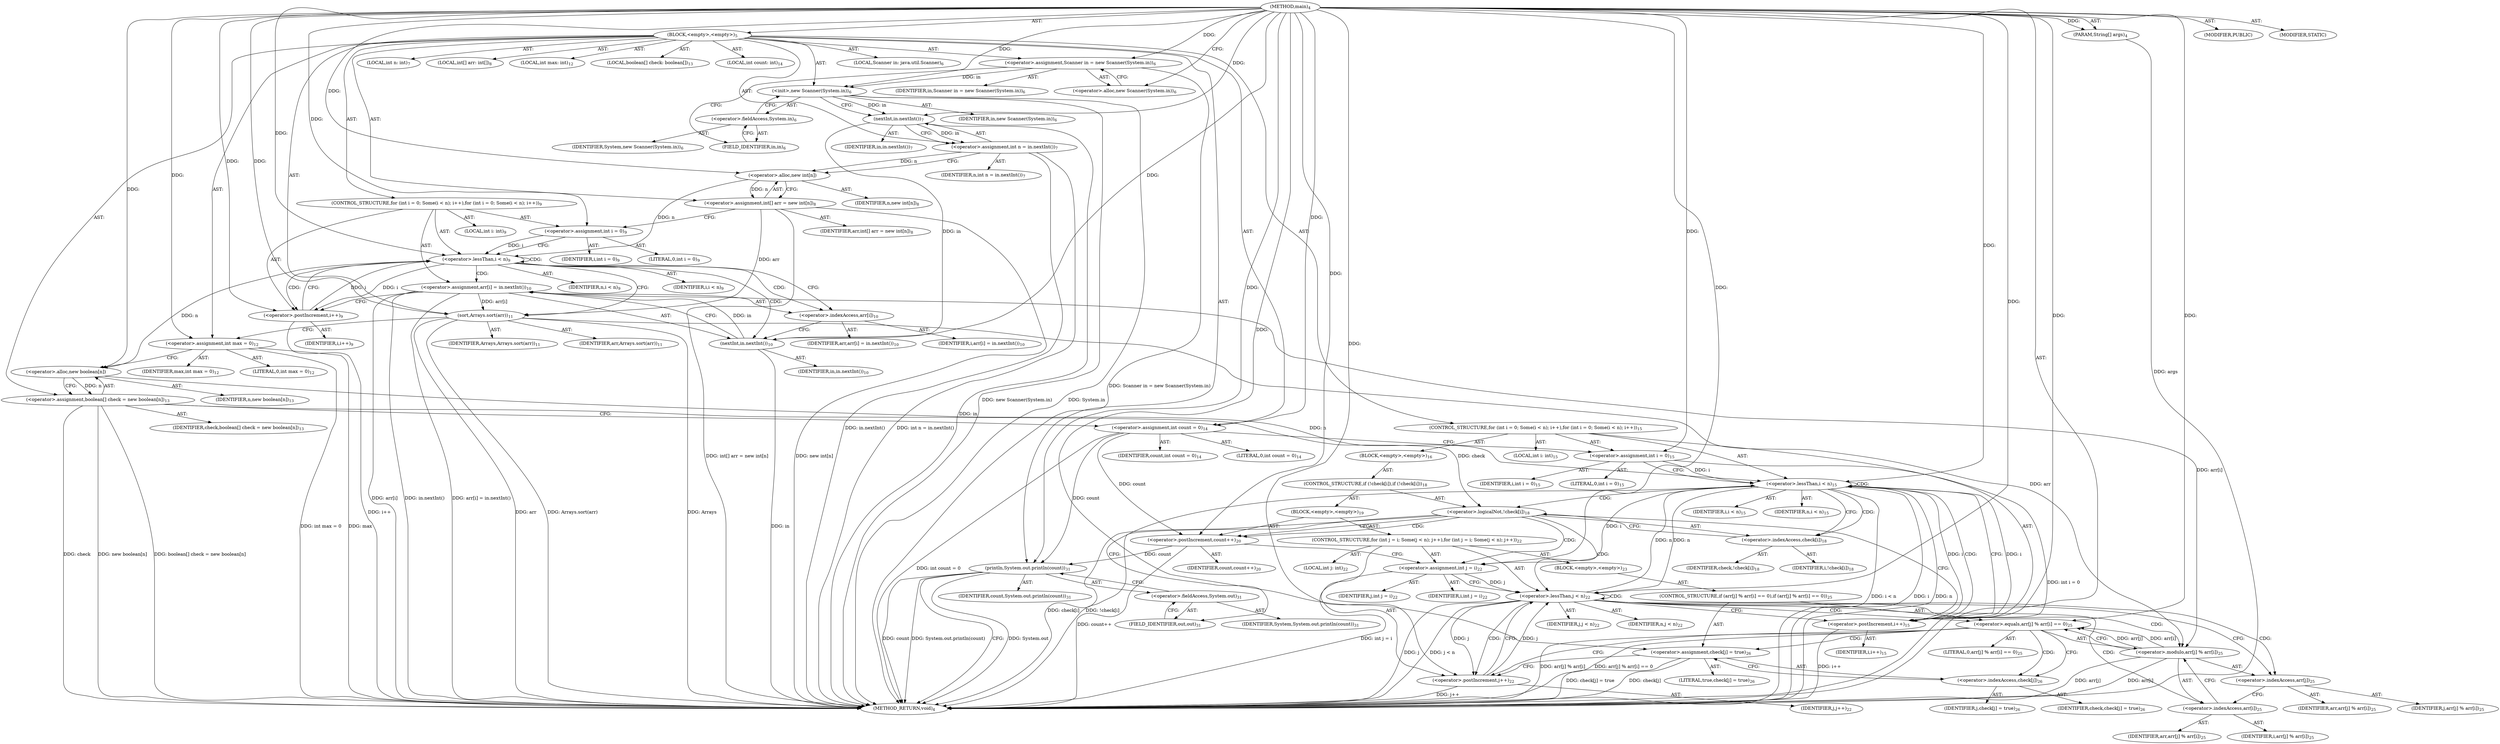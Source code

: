 digraph "main" {  
"19" [label = <(METHOD,main)<SUB>4</SUB>> ]
"20" [label = <(PARAM,String[] args)<SUB>4</SUB>> ]
"21" [label = <(BLOCK,&lt;empty&gt;,&lt;empty&gt;)<SUB>5</SUB>> ]
"4" [label = <(LOCAL,Scanner in: java.util.Scanner)<SUB>6</SUB>> ]
"22" [label = <(&lt;operator&gt;.assignment,Scanner in = new Scanner(System.in))<SUB>6</SUB>> ]
"23" [label = <(IDENTIFIER,in,Scanner in = new Scanner(System.in))<SUB>6</SUB>> ]
"24" [label = <(&lt;operator&gt;.alloc,new Scanner(System.in))<SUB>6</SUB>> ]
"25" [label = <(&lt;init&gt;,new Scanner(System.in))<SUB>6</SUB>> ]
"3" [label = <(IDENTIFIER,in,new Scanner(System.in))<SUB>6</SUB>> ]
"26" [label = <(&lt;operator&gt;.fieldAccess,System.in)<SUB>6</SUB>> ]
"27" [label = <(IDENTIFIER,System,new Scanner(System.in))<SUB>6</SUB>> ]
"28" [label = <(FIELD_IDENTIFIER,in,in)<SUB>6</SUB>> ]
"29" [label = <(LOCAL,int n: int)<SUB>7</SUB>> ]
"30" [label = <(&lt;operator&gt;.assignment,int n = in.nextInt())<SUB>7</SUB>> ]
"31" [label = <(IDENTIFIER,n,int n = in.nextInt())<SUB>7</SUB>> ]
"32" [label = <(nextInt,in.nextInt())<SUB>7</SUB>> ]
"33" [label = <(IDENTIFIER,in,in.nextInt())<SUB>7</SUB>> ]
"34" [label = <(LOCAL,int[] arr: int[])<SUB>8</SUB>> ]
"35" [label = <(&lt;operator&gt;.assignment,int[] arr = new int[n])<SUB>8</SUB>> ]
"36" [label = <(IDENTIFIER,arr,int[] arr = new int[n])<SUB>8</SUB>> ]
"37" [label = <(&lt;operator&gt;.alloc,new int[n])> ]
"38" [label = <(IDENTIFIER,n,new int[n])<SUB>8</SUB>> ]
"39" [label = <(CONTROL_STRUCTURE,for (int i = 0; Some(i &lt; n); i++),for (int i = 0; Some(i &lt; n); i++))<SUB>9</SUB>> ]
"40" [label = <(LOCAL,int i: int)<SUB>9</SUB>> ]
"41" [label = <(&lt;operator&gt;.assignment,int i = 0)<SUB>9</SUB>> ]
"42" [label = <(IDENTIFIER,i,int i = 0)<SUB>9</SUB>> ]
"43" [label = <(LITERAL,0,int i = 0)<SUB>9</SUB>> ]
"44" [label = <(&lt;operator&gt;.lessThan,i &lt; n)<SUB>9</SUB>> ]
"45" [label = <(IDENTIFIER,i,i &lt; n)<SUB>9</SUB>> ]
"46" [label = <(IDENTIFIER,n,i &lt; n)<SUB>9</SUB>> ]
"47" [label = <(&lt;operator&gt;.postIncrement,i++)<SUB>9</SUB>> ]
"48" [label = <(IDENTIFIER,i,i++)<SUB>9</SUB>> ]
"49" [label = <(&lt;operator&gt;.assignment,arr[i] = in.nextInt())<SUB>10</SUB>> ]
"50" [label = <(&lt;operator&gt;.indexAccess,arr[i])<SUB>10</SUB>> ]
"51" [label = <(IDENTIFIER,arr,arr[i] = in.nextInt())<SUB>10</SUB>> ]
"52" [label = <(IDENTIFIER,i,arr[i] = in.nextInt())<SUB>10</SUB>> ]
"53" [label = <(nextInt,in.nextInt())<SUB>10</SUB>> ]
"54" [label = <(IDENTIFIER,in,in.nextInt())<SUB>10</SUB>> ]
"55" [label = <(sort,Arrays.sort(arr))<SUB>11</SUB>> ]
"56" [label = <(IDENTIFIER,Arrays,Arrays.sort(arr))<SUB>11</SUB>> ]
"57" [label = <(IDENTIFIER,arr,Arrays.sort(arr))<SUB>11</SUB>> ]
"58" [label = <(LOCAL,int max: int)<SUB>12</SUB>> ]
"59" [label = <(&lt;operator&gt;.assignment,int max = 0)<SUB>12</SUB>> ]
"60" [label = <(IDENTIFIER,max,int max = 0)<SUB>12</SUB>> ]
"61" [label = <(LITERAL,0,int max = 0)<SUB>12</SUB>> ]
"62" [label = <(LOCAL,boolean[] check: boolean[])<SUB>13</SUB>> ]
"63" [label = <(&lt;operator&gt;.assignment,boolean[] check = new boolean[n])<SUB>13</SUB>> ]
"64" [label = <(IDENTIFIER,check,boolean[] check = new boolean[n])<SUB>13</SUB>> ]
"65" [label = <(&lt;operator&gt;.alloc,new boolean[n])> ]
"66" [label = <(IDENTIFIER,n,new boolean[n])<SUB>13</SUB>> ]
"67" [label = <(LOCAL,int count: int)<SUB>14</SUB>> ]
"68" [label = <(&lt;operator&gt;.assignment,int count = 0)<SUB>14</SUB>> ]
"69" [label = <(IDENTIFIER,count,int count = 0)<SUB>14</SUB>> ]
"70" [label = <(LITERAL,0,int count = 0)<SUB>14</SUB>> ]
"71" [label = <(CONTROL_STRUCTURE,for (int i = 0; Some(i &lt; n); i++),for (int i = 0; Some(i &lt; n); i++))<SUB>15</SUB>> ]
"72" [label = <(LOCAL,int i: int)<SUB>15</SUB>> ]
"73" [label = <(&lt;operator&gt;.assignment,int i = 0)<SUB>15</SUB>> ]
"74" [label = <(IDENTIFIER,i,int i = 0)<SUB>15</SUB>> ]
"75" [label = <(LITERAL,0,int i = 0)<SUB>15</SUB>> ]
"76" [label = <(&lt;operator&gt;.lessThan,i &lt; n)<SUB>15</SUB>> ]
"77" [label = <(IDENTIFIER,i,i &lt; n)<SUB>15</SUB>> ]
"78" [label = <(IDENTIFIER,n,i &lt; n)<SUB>15</SUB>> ]
"79" [label = <(&lt;operator&gt;.postIncrement,i++)<SUB>15</SUB>> ]
"80" [label = <(IDENTIFIER,i,i++)<SUB>15</SUB>> ]
"81" [label = <(BLOCK,&lt;empty&gt;,&lt;empty&gt;)<SUB>16</SUB>> ]
"82" [label = <(CONTROL_STRUCTURE,if (!check[i]),if (!check[i]))<SUB>18</SUB>> ]
"83" [label = <(&lt;operator&gt;.logicalNot,!check[i])<SUB>18</SUB>> ]
"84" [label = <(&lt;operator&gt;.indexAccess,check[i])<SUB>18</SUB>> ]
"85" [label = <(IDENTIFIER,check,!check[i])<SUB>18</SUB>> ]
"86" [label = <(IDENTIFIER,i,!check[i])<SUB>18</SUB>> ]
"87" [label = <(BLOCK,&lt;empty&gt;,&lt;empty&gt;)<SUB>19</SUB>> ]
"88" [label = <(&lt;operator&gt;.postIncrement,count++)<SUB>20</SUB>> ]
"89" [label = <(IDENTIFIER,count,count++)<SUB>20</SUB>> ]
"90" [label = <(CONTROL_STRUCTURE,for (int j = i; Some(j &lt; n); j++),for (int j = i; Some(j &lt; n); j++))<SUB>22</SUB>> ]
"91" [label = <(LOCAL,int j: int)<SUB>22</SUB>> ]
"92" [label = <(&lt;operator&gt;.assignment,int j = i)<SUB>22</SUB>> ]
"93" [label = <(IDENTIFIER,j,int j = i)<SUB>22</SUB>> ]
"94" [label = <(IDENTIFIER,i,int j = i)<SUB>22</SUB>> ]
"95" [label = <(&lt;operator&gt;.lessThan,j &lt; n)<SUB>22</SUB>> ]
"96" [label = <(IDENTIFIER,j,j &lt; n)<SUB>22</SUB>> ]
"97" [label = <(IDENTIFIER,n,j &lt; n)<SUB>22</SUB>> ]
"98" [label = <(&lt;operator&gt;.postIncrement,j++)<SUB>22</SUB>> ]
"99" [label = <(IDENTIFIER,j,j++)<SUB>22</SUB>> ]
"100" [label = <(BLOCK,&lt;empty&gt;,&lt;empty&gt;)<SUB>23</SUB>> ]
"101" [label = <(CONTROL_STRUCTURE,if (arr[j] % arr[i] == 0),if (arr[j] % arr[i] == 0))<SUB>25</SUB>> ]
"102" [label = <(&lt;operator&gt;.equals,arr[j] % arr[i] == 0)<SUB>25</SUB>> ]
"103" [label = <(&lt;operator&gt;.modulo,arr[j] % arr[i])<SUB>25</SUB>> ]
"104" [label = <(&lt;operator&gt;.indexAccess,arr[j])<SUB>25</SUB>> ]
"105" [label = <(IDENTIFIER,arr,arr[j] % arr[i])<SUB>25</SUB>> ]
"106" [label = <(IDENTIFIER,j,arr[j] % arr[i])<SUB>25</SUB>> ]
"107" [label = <(&lt;operator&gt;.indexAccess,arr[i])<SUB>25</SUB>> ]
"108" [label = <(IDENTIFIER,arr,arr[j] % arr[i])<SUB>25</SUB>> ]
"109" [label = <(IDENTIFIER,i,arr[j] % arr[i])<SUB>25</SUB>> ]
"110" [label = <(LITERAL,0,arr[j] % arr[i] == 0)<SUB>25</SUB>> ]
"111" [label = <(&lt;operator&gt;.assignment,check[j] = true)<SUB>26</SUB>> ]
"112" [label = <(&lt;operator&gt;.indexAccess,check[j])<SUB>26</SUB>> ]
"113" [label = <(IDENTIFIER,check,check[j] = true)<SUB>26</SUB>> ]
"114" [label = <(IDENTIFIER,j,check[j] = true)<SUB>26</SUB>> ]
"115" [label = <(LITERAL,true,check[j] = true)<SUB>26</SUB>> ]
"116" [label = <(println,System.out.println(count))<SUB>31</SUB>> ]
"117" [label = <(&lt;operator&gt;.fieldAccess,System.out)<SUB>31</SUB>> ]
"118" [label = <(IDENTIFIER,System,System.out.println(count))<SUB>31</SUB>> ]
"119" [label = <(FIELD_IDENTIFIER,out,out)<SUB>31</SUB>> ]
"120" [label = <(IDENTIFIER,count,System.out.println(count))<SUB>31</SUB>> ]
"121" [label = <(MODIFIER,PUBLIC)> ]
"122" [label = <(MODIFIER,STATIC)> ]
"123" [label = <(METHOD_RETURN,void)<SUB>4</SUB>> ]
  "19" -> "20"  [ label = "AST: "] 
  "19" -> "21"  [ label = "AST: "] 
  "19" -> "121"  [ label = "AST: "] 
  "19" -> "122"  [ label = "AST: "] 
  "19" -> "123"  [ label = "AST: "] 
  "21" -> "4"  [ label = "AST: "] 
  "21" -> "22"  [ label = "AST: "] 
  "21" -> "25"  [ label = "AST: "] 
  "21" -> "29"  [ label = "AST: "] 
  "21" -> "30"  [ label = "AST: "] 
  "21" -> "34"  [ label = "AST: "] 
  "21" -> "35"  [ label = "AST: "] 
  "21" -> "39"  [ label = "AST: "] 
  "21" -> "55"  [ label = "AST: "] 
  "21" -> "58"  [ label = "AST: "] 
  "21" -> "59"  [ label = "AST: "] 
  "21" -> "62"  [ label = "AST: "] 
  "21" -> "63"  [ label = "AST: "] 
  "21" -> "67"  [ label = "AST: "] 
  "21" -> "68"  [ label = "AST: "] 
  "21" -> "71"  [ label = "AST: "] 
  "21" -> "116"  [ label = "AST: "] 
  "22" -> "23"  [ label = "AST: "] 
  "22" -> "24"  [ label = "AST: "] 
  "25" -> "3"  [ label = "AST: "] 
  "25" -> "26"  [ label = "AST: "] 
  "26" -> "27"  [ label = "AST: "] 
  "26" -> "28"  [ label = "AST: "] 
  "30" -> "31"  [ label = "AST: "] 
  "30" -> "32"  [ label = "AST: "] 
  "32" -> "33"  [ label = "AST: "] 
  "35" -> "36"  [ label = "AST: "] 
  "35" -> "37"  [ label = "AST: "] 
  "37" -> "38"  [ label = "AST: "] 
  "39" -> "40"  [ label = "AST: "] 
  "39" -> "41"  [ label = "AST: "] 
  "39" -> "44"  [ label = "AST: "] 
  "39" -> "47"  [ label = "AST: "] 
  "39" -> "49"  [ label = "AST: "] 
  "41" -> "42"  [ label = "AST: "] 
  "41" -> "43"  [ label = "AST: "] 
  "44" -> "45"  [ label = "AST: "] 
  "44" -> "46"  [ label = "AST: "] 
  "47" -> "48"  [ label = "AST: "] 
  "49" -> "50"  [ label = "AST: "] 
  "49" -> "53"  [ label = "AST: "] 
  "50" -> "51"  [ label = "AST: "] 
  "50" -> "52"  [ label = "AST: "] 
  "53" -> "54"  [ label = "AST: "] 
  "55" -> "56"  [ label = "AST: "] 
  "55" -> "57"  [ label = "AST: "] 
  "59" -> "60"  [ label = "AST: "] 
  "59" -> "61"  [ label = "AST: "] 
  "63" -> "64"  [ label = "AST: "] 
  "63" -> "65"  [ label = "AST: "] 
  "65" -> "66"  [ label = "AST: "] 
  "68" -> "69"  [ label = "AST: "] 
  "68" -> "70"  [ label = "AST: "] 
  "71" -> "72"  [ label = "AST: "] 
  "71" -> "73"  [ label = "AST: "] 
  "71" -> "76"  [ label = "AST: "] 
  "71" -> "79"  [ label = "AST: "] 
  "71" -> "81"  [ label = "AST: "] 
  "73" -> "74"  [ label = "AST: "] 
  "73" -> "75"  [ label = "AST: "] 
  "76" -> "77"  [ label = "AST: "] 
  "76" -> "78"  [ label = "AST: "] 
  "79" -> "80"  [ label = "AST: "] 
  "81" -> "82"  [ label = "AST: "] 
  "82" -> "83"  [ label = "AST: "] 
  "82" -> "87"  [ label = "AST: "] 
  "83" -> "84"  [ label = "AST: "] 
  "84" -> "85"  [ label = "AST: "] 
  "84" -> "86"  [ label = "AST: "] 
  "87" -> "88"  [ label = "AST: "] 
  "87" -> "90"  [ label = "AST: "] 
  "88" -> "89"  [ label = "AST: "] 
  "90" -> "91"  [ label = "AST: "] 
  "90" -> "92"  [ label = "AST: "] 
  "90" -> "95"  [ label = "AST: "] 
  "90" -> "98"  [ label = "AST: "] 
  "90" -> "100"  [ label = "AST: "] 
  "92" -> "93"  [ label = "AST: "] 
  "92" -> "94"  [ label = "AST: "] 
  "95" -> "96"  [ label = "AST: "] 
  "95" -> "97"  [ label = "AST: "] 
  "98" -> "99"  [ label = "AST: "] 
  "100" -> "101"  [ label = "AST: "] 
  "101" -> "102"  [ label = "AST: "] 
  "101" -> "111"  [ label = "AST: "] 
  "102" -> "103"  [ label = "AST: "] 
  "102" -> "110"  [ label = "AST: "] 
  "103" -> "104"  [ label = "AST: "] 
  "103" -> "107"  [ label = "AST: "] 
  "104" -> "105"  [ label = "AST: "] 
  "104" -> "106"  [ label = "AST: "] 
  "107" -> "108"  [ label = "AST: "] 
  "107" -> "109"  [ label = "AST: "] 
  "111" -> "112"  [ label = "AST: "] 
  "111" -> "115"  [ label = "AST: "] 
  "112" -> "113"  [ label = "AST: "] 
  "112" -> "114"  [ label = "AST: "] 
  "116" -> "117"  [ label = "AST: "] 
  "116" -> "120"  [ label = "AST: "] 
  "117" -> "118"  [ label = "AST: "] 
  "117" -> "119"  [ label = "AST: "] 
  "22" -> "28"  [ label = "CFG: "] 
  "25" -> "32"  [ label = "CFG: "] 
  "30" -> "37"  [ label = "CFG: "] 
  "35" -> "41"  [ label = "CFG: "] 
  "55" -> "59"  [ label = "CFG: "] 
  "59" -> "65"  [ label = "CFG: "] 
  "63" -> "68"  [ label = "CFG: "] 
  "68" -> "73"  [ label = "CFG: "] 
  "116" -> "123"  [ label = "CFG: "] 
  "24" -> "22"  [ label = "CFG: "] 
  "26" -> "25"  [ label = "CFG: "] 
  "32" -> "30"  [ label = "CFG: "] 
  "37" -> "35"  [ label = "CFG: "] 
  "41" -> "44"  [ label = "CFG: "] 
  "44" -> "50"  [ label = "CFG: "] 
  "44" -> "55"  [ label = "CFG: "] 
  "47" -> "44"  [ label = "CFG: "] 
  "49" -> "47"  [ label = "CFG: "] 
  "65" -> "63"  [ label = "CFG: "] 
  "73" -> "76"  [ label = "CFG: "] 
  "76" -> "84"  [ label = "CFG: "] 
  "76" -> "119"  [ label = "CFG: "] 
  "79" -> "76"  [ label = "CFG: "] 
  "117" -> "116"  [ label = "CFG: "] 
  "28" -> "26"  [ label = "CFG: "] 
  "50" -> "53"  [ label = "CFG: "] 
  "53" -> "49"  [ label = "CFG: "] 
  "119" -> "117"  [ label = "CFG: "] 
  "83" -> "88"  [ label = "CFG: "] 
  "83" -> "79"  [ label = "CFG: "] 
  "84" -> "83"  [ label = "CFG: "] 
  "88" -> "92"  [ label = "CFG: "] 
  "92" -> "95"  [ label = "CFG: "] 
  "95" -> "104"  [ label = "CFG: "] 
  "95" -> "79"  [ label = "CFG: "] 
  "98" -> "95"  [ label = "CFG: "] 
  "102" -> "112"  [ label = "CFG: "] 
  "102" -> "98"  [ label = "CFG: "] 
  "111" -> "98"  [ label = "CFG: "] 
  "103" -> "102"  [ label = "CFG: "] 
  "112" -> "111"  [ label = "CFG: "] 
  "104" -> "107"  [ label = "CFG: "] 
  "107" -> "103"  [ label = "CFG: "] 
  "19" -> "24"  [ label = "CFG: "] 
  "20" -> "123"  [ label = "DDG: args"] 
  "22" -> "123"  [ label = "DDG: Scanner in = new Scanner(System.in)"] 
  "25" -> "123"  [ label = "DDG: System.in"] 
  "25" -> "123"  [ label = "DDG: new Scanner(System.in)"] 
  "32" -> "123"  [ label = "DDG: in"] 
  "30" -> "123"  [ label = "DDG: in.nextInt()"] 
  "30" -> "123"  [ label = "DDG: int n = in.nextInt()"] 
  "35" -> "123"  [ label = "DDG: new int[n]"] 
  "35" -> "123"  [ label = "DDG: int[] arr = new int[n]"] 
  "55" -> "123"  [ label = "DDG: arr"] 
  "55" -> "123"  [ label = "DDG: Arrays.sort(arr)"] 
  "59" -> "123"  [ label = "DDG: max"] 
  "59" -> "123"  [ label = "DDG: int max = 0"] 
  "63" -> "123"  [ label = "DDG: check"] 
  "63" -> "123"  [ label = "DDG: new boolean[n]"] 
  "63" -> "123"  [ label = "DDG: boolean[] check = new boolean[n]"] 
  "68" -> "123"  [ label = "DDG: int count = 0"] 
  "73" -> "123"  [ label = "DDG: int i = 0"] 
  "76" -> "123"  [ label = "DDG: i"] 
  "76" -> "123"  [ label = "DDG: n"] 
  "76" -> "123"  [ label = "DDG: i &lt; n"] 
  "116" -> "123"  [ label = "DDG: System.out"] 
  "116" -> "123"  [ label = "DDG: count"] 
  "116" -> "123"  [ label = "DDG: System.out.println(count)"] 
  "83" -> "123"  [ label = "DDG: check[i]"] 
  "83" -> "123"  [ label = "DDG: !check[i]"] 
  "88" -> "123"  [ label = "DDG: count++"] 
  "92" -> "123"  [ label = "DDG: int j = i"] 
  "95" -> "123"  [ label = "DDG: j"] 
  "95" -> "123"  [ label = "DDG: j &lt; n"] 
  "79" -> "123"  [ label = "DDG: i++"] 
  "103" -> "123"  [ label = "DDG: arr[j]"] 
  "103" -> "123"  [ label = "DDG: arr[i]"] 
  "102" -> "123"  [ label = "DDG: arr[j] % arr[i]"] 
  "102" -> "123"  [ label = "DDG: arr[j] % arr[i] == 0"] 
  "111" -> "123"  [ label = "DDG: check[j]"] 
  "111" -> "123"  [ label = "DDG: check[j] = true"] 
  "98" -> "123"  [ label = "DDG: j++"] 
  "49" -> "123"  [ label = "DDG: arr[i]"] 
  "53" -> "123"  [ label = "DDG: in"] 
  "49" -> "123"  [ label = "DDG: in.nextInt()"] 
  "49" -> "123"  [ label = "DDG: arr[i] = in.nextInt()"] 
  "47" -> "123"  [ label = "DDG: i++"] 
  "55" -> "123"  [ label = "DDG: Arrays"] 
  "19" -> "20"  [ label = "DDG: "] 
  "19" -> "22"  [ label = "DDG: "] 
  "32" -> "30"  [ label = "DDG: in"] 
  "37" -> "35"  [ label = "DDG: n"] 
  "19" -> "59"  [ label = "DDG: "] 
  "65" -> "63"  [ label = "DDG: n"] 
  "19" -> "68"  [ label = "DDG: "] 
  "22" -> "25"  [ label = "DDG: in"] 
  "19" -> "25"  [ label = "DDG: "] 
  "19" -> "41"  [ label = "DDG: "] 
  "53" -> "49"  [ label = "DDG: in"] 
  "19" -> "55"  [ label = "DDG: "] 
  "35" -> "55"  [ label = "DDG: arr"] 
  "49" -> "55"  [ label = "DDG: arr[i]"] 
  "19" -> "73"  [ label = "DDG: "] 
  "68" -> "116"  [ label = "DDG: count"] 
  "88" -> "116"  [ label = "DDG: count"] 
  "19" -> "116"  [ label = "DDG: "] 
  "25" -> "32"  [ label = "DDG: in"] 
  "19" -> "32"  [ label = "DDG: "] 
  "30" -> "37"  [ label = "DDG: n"] 
  "19" -> "37"  [ label = "DDG: "] 
  "41" -> "44"  [ label = "DDG: i"] 
  "47" -> "44"  [ label = "DDG: i"] 
  "19" -> "44"  [ label = "DDG: "] 
  "37" -> "44"  [ label = "DDG: n"] 
  "44" -> "47"  [ label = "DDG: i"] 
  "19" -> "47"  [ label = "DDG: "] 
  "44" -> "65"  [ label = "DDG: n"] 
  "19" -> "65"  [ label = "DDG: "] 
  "73" -> "76"  [ label = "DDG: i"] 
  "79" -> "76"  [ label = "DDG: i"] 
  "19" -> "76"  [ label = "DDG: "] 
  "65" -> "76"  [ label = "DDG: n"] 
  "95" -> "76"  [ label = "DDG: n"] 
  "76" -> "79"  [ label = "DDG: i"] 
  "19" -> "79"  [ label = "DDG: "] 
  "32" -> "53"  [ label = "DDG: in"] 
  "19" -> "53"  [ label = "DDG: "] 
  "63" -> "83"  [ label = "DDG: check"] 
  "68" -> "88"  [ label = "DDG: count"] 
  "19" -> "88"  [ label = "DDG: "] 
  "76" -> "92"  [ label = "DDG: i"] 
  "19" -> "92"  [ label = "DDG: "] 
  "92" -> "95"  [ label = "DDG: j"] 
  "98" -> "95"  [ label = "DDG: j"] 
  "19" -> "95"  [ label = "DDG: "] 
  "76" -> "95"  [ label = "DDG: n"] 
  "95" -> "98"  [ label = "DDG: j"] 
  "19" -> "98"  [ label = "DDG: "] 
  "19" -> "111"  [ label = "DDG: "] 
  "103" -> "102"  [ label = "DDG: arr[j]"] 
  "103" -> "102"  [ label = "DDG: arr[i]"] 
  "19" -> "102"  [ label = "DDG: "] 
  "55" -> "103"  [ label = "DDG: arr"] 
  "49" -> "103"  [ label = "DDG: arr[i]"] 
  "44" -> "47"  [ label = "CDG: "] 
  "44" -> "49"  [ label = "CDG: "] 
  "44" -> "53"  [ label = "CDG: "] 
  "44" -> "50"  [ label = "CDG: "] 
  "44" -> "44"  [ label = "CDG: "] 
  "76" -> "83"  [ label = "CDG: "] 
  "76" -> "84"  [ label = "CDG: "] 
  "76" -> "76"  [ label = "CDG: "] 
  "76" -> "79"  [ label = "CDG: "] 
  "83" -> "88"  [ label = "CDG: "] 
  "83" -> "95"  [ label = "CDG: "] 
  "83" -> "92"  [ label = "CDG: "] 
  "95" -> "107"  [ label = "CDG: "] 
  "95" -> "98"  [ label = "CDG: "] 
  "95" -> "102"  [ label = "CDG: "] 
  "95" -> "103"  [ label = "CDG: "] 
  "95" -> "104"  [ label = "CDG: "] 
  "95" -> "95"  [ label = "CDG: "] 
  "102" -> "112"  [ label = "CDG: "] 
  "102" -> "111"  [ label = "CDG: "] 
}
